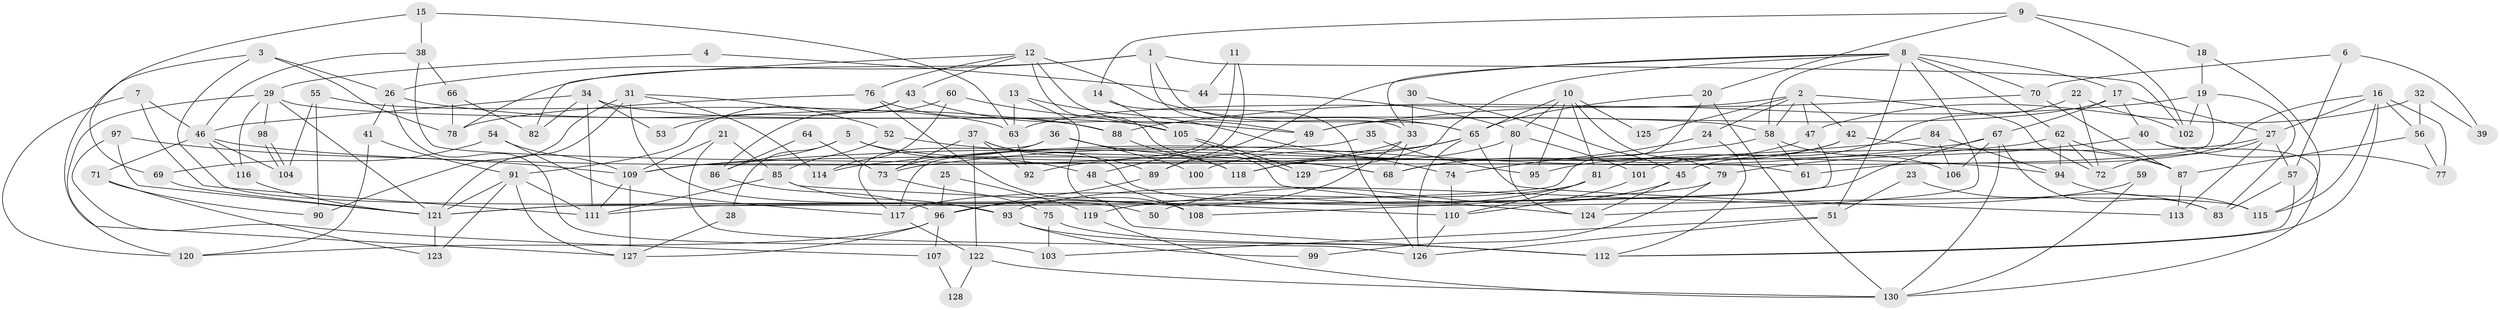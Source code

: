 // Generated by graph-tools (version 1.1) at 2025/52/03/09/25 04:52:03]
// undirected, 130 vertices, 260 edges
graph export_dot {
graph [start="1"]
  node [color=gray90,style=filled];
  1;
  2;
  3;
  4;
  5;
  6;
  7;
  8;
  9;
  10;
  11;
  12;
  13;
  14;
  15;
  16;
  17;
  18;
  19;
  20;
  21;
  22;
  23;
  24;
  25;
  26;
  27;
  28;
  29;
  30;
  31;
  32;
  33;
  34;
  35;
  36;
  37;
  38;
  39;
  40;
  41;
  42;
  43;
  44;
  45;
  46;
  47;
  48;
  49;
  50;
  51;
  52;
  53;
  54;
  55;
  56;
  57;
  58;
  59;
  60;
  61;
  62;
  63;
  64;
  65;
  66;
  67;
  68;
  69;
  70;
  71;
  72;
  73;
  74;
  75;
  76;
  77;
  78;
  79;
  80;
  81;
  82;
  83;
  84;
  85;
  86;
  87;
  88;
  89;
  90;
  91;
  92;
  93;
  94;
  95;
  96;
  97;
  98;
  99;
  100;
  101;
  102;
  103;
  104;
  105;
  106;
  107;
  108;
  109;
  110;
  111;
  112;
  113;
  114;
  115;
  116;
  117;
  118;
  119;
  120;
  121;
  122;
  123;
  124;
  125;
  126;
  127;
  128;
  129;
  130;
  1 -- 26;
  1 -- 65;
  1 -- 33;
  1 -- 78;
  1 -- 102;
  2 -- 47;
  2 -- 58;
  2 -- 24;
  2 -- 42;
  2 -- 63;
  2 -- 72;
  2 -- 125;
  3 -- 127;
  3 -- 93;
  3 -- 26;
  3 -- 78;
  4 -- 44;
  4 -- 29;
  5 -- 86;
  5 -- 68;
  5 -- 28;
  5 -- 48;
  6 -- 57;
  6 -- 70;
  6 -- 39;
  7 -- 111;
  7 -- 46;
  7 -- 120;
  8 -- 62;
  8 -- 89;
  8 -- 17;
  8 -- 33;
  8 -- 51;
  8 -- 58;
  8 -- 70;
  8 -- 124;
  8 -- 129;
  9 -- 102;
  9 -- 18;
  9 -- 14;
  9 -- 20;
  10 -- 65;
  10 -- 81;
  10 -- 79;
  10 -- 80;
  10 -- 95;
  10 -- 125;
  11 -- 48;
  11 -- 109;
  11 -- 44;
  12 -- 124;
  12 -- 65;
  12 -- 43;
  12 -- 49;
  12 -- 76;
  12 -- 82;
  13 -- 112;
  13 -- 74;
  13 -- 63;
  14 -- 105;
  14 -- 126;
  15 -- 38;
  15 -- 63;
  15 -- 69;
  16 -- 115;
  16 -- 56;
  16 -- 27;
  16 -- 61;
  16 -- 77;
  16 -- 112;
  17 -- 49;
  17 -- 27;
  17 -- 40;
  17 -- 67;
  18 -- 19;
  18 -- 115;
  19 -- 102;
  19 -- 49;
  19 -- 68;
  19 -- 83;
  20 -- 65;
  20 -- 111;
  20 -- 130;
  21 -- 109;
  21 -- 85;
  21 -- 126;
  22 -- 72;
  22 -- 101;
  22 -- 102;
  23 -- 51;
  23 -- 83;
  24 -- 112;
  24 -- 74;
  25 -- 96;
  25 -- 119;
  26 -- 103;
  26 -- 41;
  26 -- 88;
  27 -- 45;
  27 -- 57;
  27 -- 72;
  27 -- 113;
  28 -- 127;
  29 -- 58;
  29 -- 120;
  29 -- 98;
  29 -- 116;
  29 -- 121;
  30 -- 33;
  30 -- 45;
  31 -- 121;
  31 -- 90;
  31 -- 50;
  31 -- 52;
  31 -- 114;
  32 -- 47;
  32 -- 56;
  32 -- 39;
  33 -- 68;
  33 -- 92;
  33 -- 96;
  34 -- 46;
  34 -- 111;
  34 -- 53;
  34 -- 82;
  34 -- 105;
  35 -- 95;
  35 -- 117;
  36 -- 73;
  36 -- 118;
  36 -- 100;
  36 -- 117;
  37 -- 92;
  37 -- 122;
  37 -- 73;
  37 -- 89;
  37 -- 115;
  38 -- 61;
  38 -- 66;
  38 -- 46;
  40 -- 130;
  40 -- 77;
  40 -- 79;
  41 -- 91;
  41 -- 120;
  42 -- 87;
  42 -- 81;
  42 -- 95;
  43 -- 49;
  43 -- 53;
  43 -- 86;
  44 -- 80;
  45 -- 124;
  45 -- 50;
  46 -- 116;
  46 -- 71;
  46 -- 94;
  46 -- 104;
  47 -- 121;
  47 -- 68;
  48 -- 108;
  49 -- 89;
  51 -- 126;
  51 -- 103;
  52 -- 68;
  52 -- 85;
  54 -- 69;
  54 -- 117;
  54 -- 109;
  55 -- 63;
  55 -- 104;
  55 -- 90;
  56 -- 77;
  56 -- 87;
  57 -- 83;
  57 -- 112;
  58 -- 106;
  58 -- 61;
  58 -- 73;
  59 -- 130;
  59 -- 93;
  60 -- 105;
  60 -- 114;
  60 -- 91;
  62 -- 109;
  62 -- 72;
  62 -- 87;
  62 -- 94;
  63 -- 92;
  64 -- 73;
  64 -- 86;
  65 -- 113;
  65 -- 126;
  65 -- 100;
  65 -- 118;
  66 -- 82;
  66 -- 78;
  67 -- 121;
  67 -- 83;
  67 -- 106;
  67 -- 114;
  67 -- 130;
  69 -- 121;
  70 -- 88;
  70 -- 87;
  71 -- 123;
  71 -- 90;
  73 -- 75;
  74 -- 110;
  75 -- 112;
  75 -- 103;
  76 -- 78;
  76 -- 88;
  76 -- 108;
  79 -- 99;
  79 -- 108;
  80 -- 118;
  80 -- 101;
  80 -- 124;
  81 -- 110;
  81 -- 117;
  81 -- 119;
  84 -- 94;
  84 -- 109;
  84 -- 106;
  85 -- 111;
  85 -- 93;
  85 -- 110;
  86 -- 96;
  87 -- 113;
  88 -- 118;
  89 -- 96;
  91 -- 111;
  91 -- 121;
  91 -- 123;
  91 -- 127;
  93 -- 112;
  93 -- 99;
  94 -- 115;
  96 -- 120;
  96 -- 107;
  96 -- 127;
  97 -- 109;
  97 -- 121;
  97 -- 107;
  98 -- 104;
  98 -- 104;
  101 -- 110;
  105 -- 129;
  105 -- 129;
  107 -- 128;
  109 -- 127;
  109 -- 111;
  110 -- 126;
  116 -- 121;
  117 -- 122;
  119 -- 130;
  121 -- 123;
  122 -- 130;
  122 -- 128;
}
